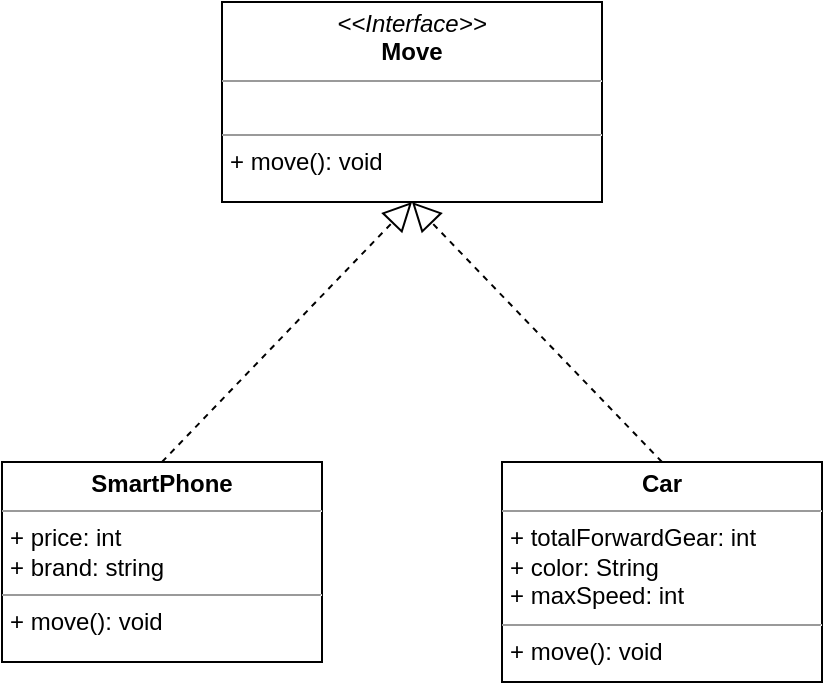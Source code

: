 <mxfile version="21.2.9" type="device">
  <diagram name="Halaman-1" id="IkQS9G6Vay9jMlorAsot">
    <mxGraphModel dx="522" dy="382" grid="1" gridSize="10" guides="1" tooltips="1" connect="1" arrows="1" fold="1" page="1" pageScale="1" pageWidth="1169" pageHeight="827" math="0" shadow="0">
      <root>
        <mxCell id="0" />
        <mxCell id="1" parent="0" />
        <mxCell id="569AeQoapXeQwWh5gjYm-1" value="&lt;p style=&quot;margin:0px;margin-top:4px;text-align:center;&quot;&gt;&lt;i&gt;&amp;lt;&amp;lt;Interface&amp;gt;&amp;gt;&lt;/i&gt;&lt;br&gt;&lt;b&gt;Move&lt;/b&gt;&lt;/p&gt;&lt;hr size=&quot;1&quot;&gt;&lt;p style=&quot;margin:0px;margin-left:4px;&quot;&gt;&lt;br&gt;&lt;/p&gt;&lt;hr size=&quot;1&quot;&gt;&lt;p style=&quot;margin:0px;margin-left:4px;&quot;&gt;+ move(): void&lt;/p&gt;" style="verticalAlign=top;align=left;overflow=fill;fontSize=12;fontFamily=Helvetica;html=1;whiteSpace=wrap;" parent="1" vertex="1">
          <mxGeometry x="490" y="120" width="190" height="100" as="geometry" />
        </mxCell>
        <mxCell id="569AeQoapXeQwWh5gjYm-6" value="" style="endArrow=block;dashed=1;endFill=0;endSize=12;html=1;rounded=0;exitX=0.5;exitY=0;exitDx=0;exitDy=0;entryX=0.5;entryY=1;entryDx=0;entryDy=0;" parent="1" source="aj7RsFfM0a5eDTOQmnEa-8" target="569AeQoapXeQwWh5gjYm-1" edge="1">
          <mxGeometry width="160" relative="1" as="geometry">
            <mxPoint x="680" y="350" as="sourcePoint" />
            <mxPoint x="655" y="320" as="targetPoint" />
          </mxGeometry>
        </mxCell>
        <mxCell id="aj7RsFfM0a5eDTOQmnEa-5" value="" style="endArrow=block;dashed=1;endFill=0;endSize=12;html=1;rounded=0;exitX=0.5;exitY=0;exitDx=0;exitDy=0;entryX=0.5;entryY=1;entryDx=0;entryDy=0;" edge="1" parent="1" source="aj7RsFfM0a5eDTOQmnEa-7" target="569AeQoapXeQwWh5gjYm-1">
          <mxGeometry width="160" relative="1" as="geometry">
            <mxPoint x="481.88" y="351.144" as="sourcePoint" />
            <mxPoint x="580" y="240" as="targetPoint" />
          </mxGeometry>
        </mxCell>
        <mxCell id="aj7RsFfM0a5eDTOQmnEa-7" value="&lt;p style=&quot;margin:0px;margin-top:4px;text-align:center;&quot;&gt;&lt;b&gt;SmartPhone&lt;/b&gt;&lt;/p&gt;&lt;hr size=&quot;1&quot;&gt;&lt;p style=&quot;margin:0px;margin-left:4px;&quot;&gt;+ price: int&lt;/p&gt;&lt;p style=&quot;margin:0px;margin-left:4px;&quot;&gt;+ brand: string&lt;/p&gt;&lt;hr size=&quot;1&quot;&gt;&lt;p style=&quot;margin:0px;margin-left:4px;&quot;&gt;+ move(): void&lt;/p&gt;" style="verticalAlign=top;align=left;overflow=fill;fontSize=12;fontFamily=Helvetica;html=1;whiteSpace=wrap;" vertex="1" parent="1">
          <mxGeometry x="380" y="350" width="160" height="100" as="geometry" />
        </mxCell>
        <mxCell id="aj7RsFfM0a5eDTOQmnEa-8" value="&lt;p style=&quot;margin:0px;margin-top:4px;text-align:center;&quot;&gt;&lt;b&gt;Car&lt;/b&gt;&lt;/p&gt;&lt;hr size=&quot;1&quot;&gt;&lt;p style=&quot;margin:0px;margin-left:4px;&quot;&gt;+ totalForwardGear: int&lt;/p&gt;&lt;p style=&quot;margin:0px;margin-left:4px;&quot;&gt;+ color: String&lt;/p&gt;&lt;p style=&quot;margin:0px;margin-left:4px;&quot;&gt;+ maxSpeed: int&lt;/p&gt;&lt;hr size=&quot;1&quot;&gt;&lt;p style=&quot;margin:0px;margin-left:4px;&quot;&gt;+ move(): void&lt;/p&gt;" style="verticalAlign=top;align=left;overflow=fill;fontSize=12;fontFamily=Helvetica;html=1;whiteSpace=wrap;" vertex="1" parent="1">
          <mxGeometry x="630" y="350" width="160" height="110" as="geometry" />
        </mxCell>
      </root>
    </mxGraphModel>
  </diagram>
</mxfile>

